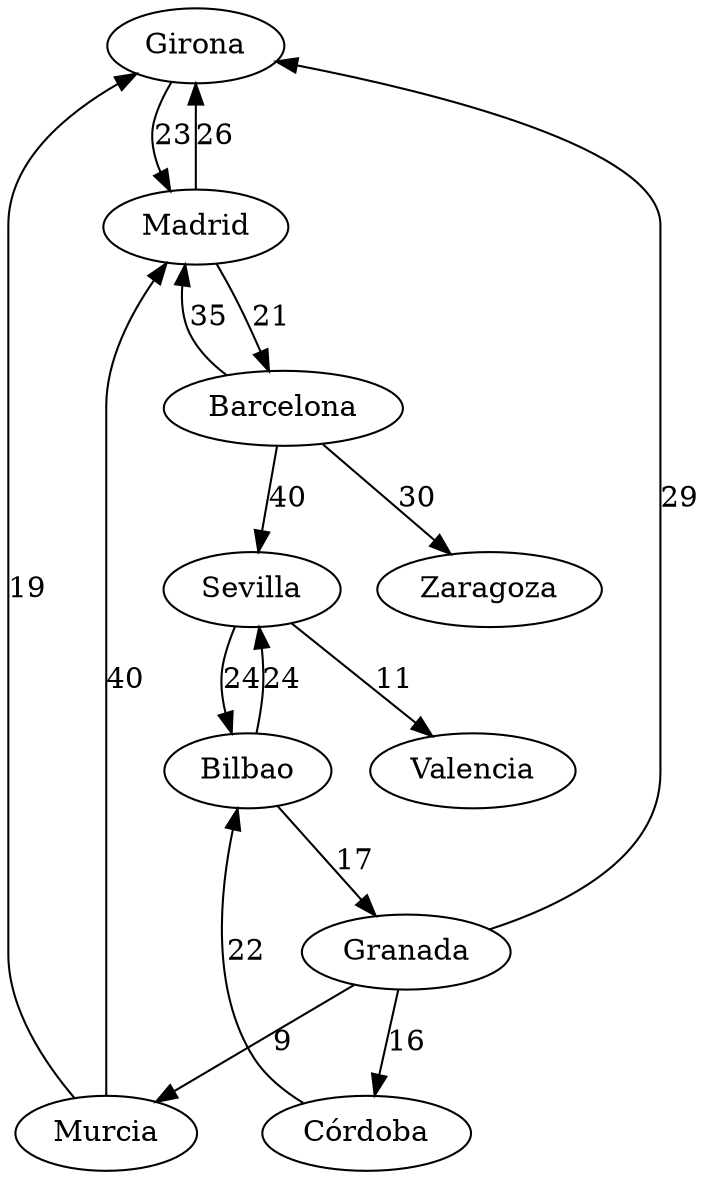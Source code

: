 digraph G {
    "Girona" -> "Madrid" [label="23"];
    "Madrid" -> "Barcelona" [label="21"];
    "Madrid" -> "Girona" [label="26"];
    "Barcelona" -> "Sevilla" [label="40"];
    "Barcelona" -> "Zaragoza" [label="30"];
    "Barcelona" -> "Madrid" [label="35"];
    "Sevilla" -> "Bilbao" [label="24"];
    "Sevilla" -> "Valencia" [label="11"];
    "Bilbao" -> "Sevilla" [label="24"];
    "Bilbao" -> "Granada" [label="17"];
    "Granada" -> "Girona" [label="29"];
    "Granada" -> "Córdoba" [label="16"];
    "Granada" -> "Murcia" [label="9"];
    "Murcia" -> "Madrid" [label="40"];
    "Murcia" -> "Girona" [label="19"];
    "Córdoba" -> "Bilbao" [label="22"];
}
